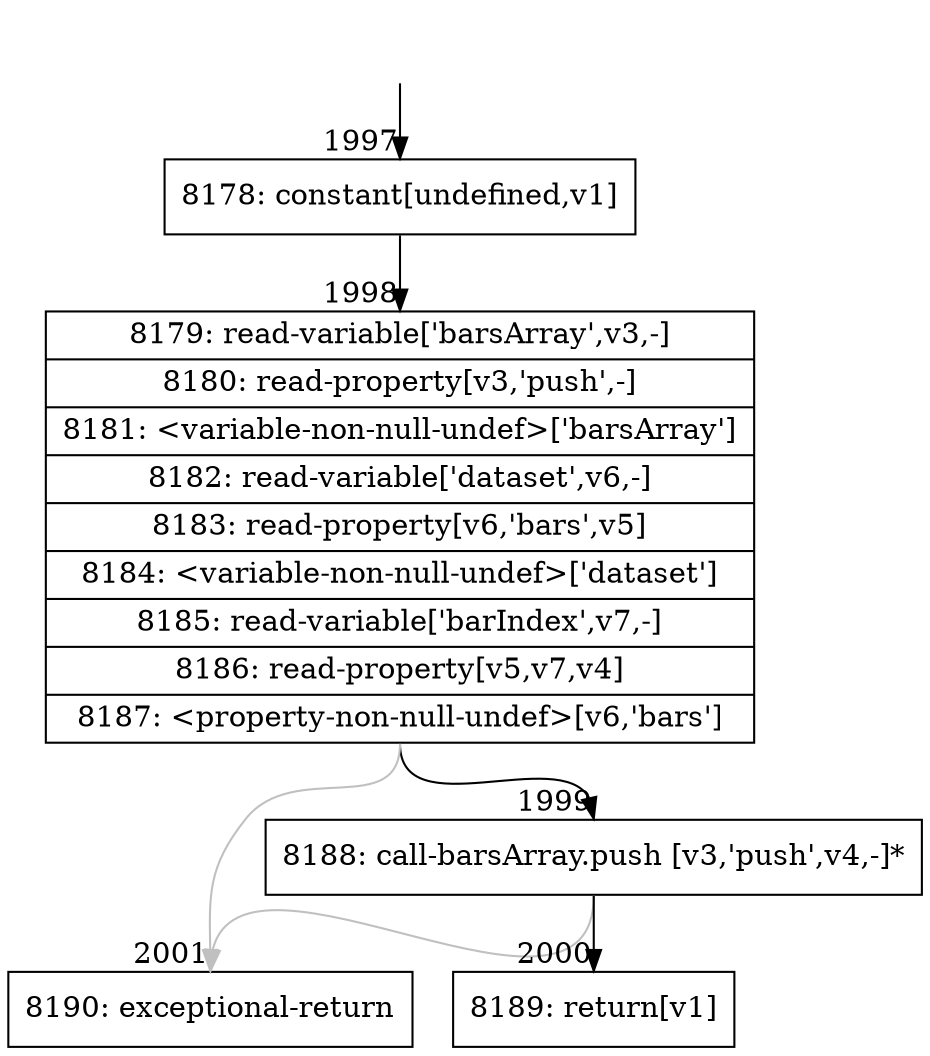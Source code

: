 digraph {
rankdir="TD"
BB_entry183[shape=none,label=""];
BB_entry183 -> BB1997 [tailport=s, headport=n, headlabel="    1997"]
BB1997 [shape=record label="{8178: constant[undefined,v1]}" ] 
BB1997 -> BB1998 [tailport=s, headport=n, headlabel="      1998"]
BB1998 [shape=record label="{8179: read-variable['barsArray',v3,-]|8180: read-property[v3,'push',-]|8181: \<variable-non-null-undef\>['barsArray']|8182: read-variable['dataset',v6,-]|8183: read-property[v6,'bars',v5]|8184: \<variable-non-null-undef\>['dataset']|8185: read-variable['barIndex',v7,-]|8186: read-property[v5,v7,v4]|8187: \<property-non-null-undef\>[v6,'bars']}" ] 
BB1998 -> BB1999 [tailport=s, headport=n, headlabel="      1999"]
BB1998 -> BB2001 [tailport=s, headport=n, color=gray, headlabel="      2001"]
BB1999 [shape=record label="{8188: call-barsArray.push [v3,'push',v4,-]*}" ] 
BB1999 -> BB2000 [tailport=s, headport=n, headlabel="      2000"]
BB1999 -> BB2001 [tailport=s, headport=n, color=gray]
BB2000 [shape=record label="{8189: return[v1]}" ] 
BB2001 [shape=record label="{8190: exceptional-return}" ] 
//#$~ 2185
}
